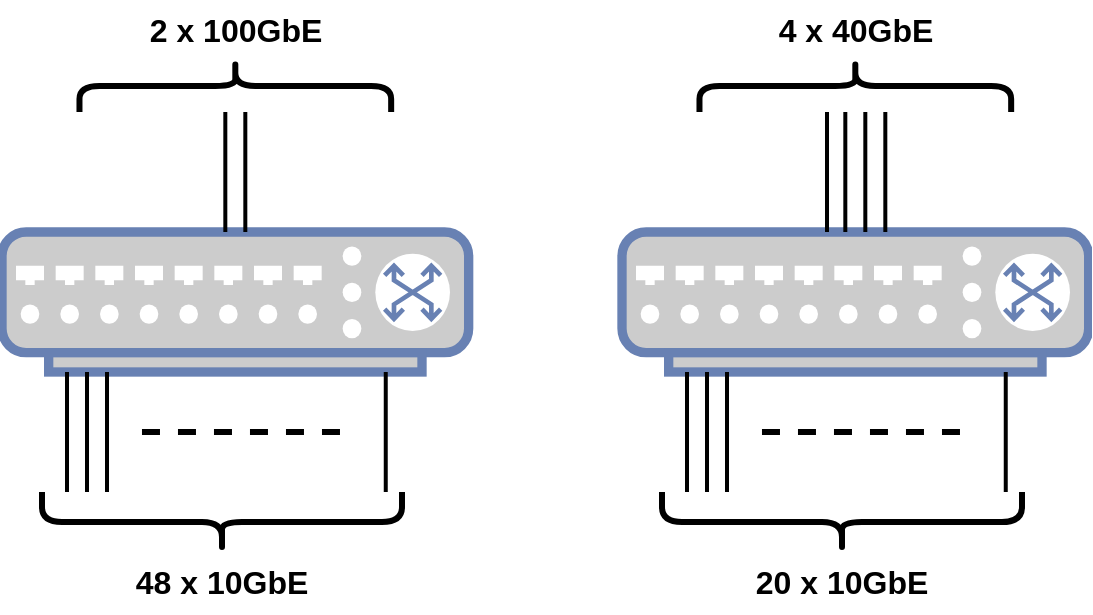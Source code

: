<mxfile version="15.4.3" type="github">
  <diagram id="KT7TZhTXX3F75whLfT0x" name="Page-1">
    <mxGraphModel dx="1426" dy="795" grid="1" gridSize="10" guides="1" tooltips="1" connect="1" arrows="1" fold="1" page="1" pageScale="1" pageWidth="850" pageHeight="1100" math="0" shadow="0">
      <root>
        <mxCell id="0" />
        <mxCell id="1" parent="0" />
        <mxCell id="IfeFI1Sg80yyJUzuPV6Q-30" value="" style="group" parent="1" vertex="1" connectable="0">
          <mxGeometry x="110" y="114.03" width="233.33" height="305.97" as="geometry" />
        </mxCell>
        <mxCell id="IfeFI1Sg80yyJUzuPV6Q-1" value="" style="fontColor=#0066CC;verticalAlign=top;verticalLabelPosition=bottom;labelPosition=center;align=center;html=1;outlineConnect=0;fillColor=#CCCCCC;strokeColor=#6881B3;gradientColor=none;gradientDirection=north;strokeWidth=2;shape=mxgraph.networks.switch;" parent="IfeFI1Sg80yyJUzuPV6Q-30" vertex="1">
          <mxGeometry y="115.97" width="233.33" height="70" as="geometry" />
        </mxCell>
        <mxCell id="IfeFI1Sg80yyJUzuPV6Q-3" value="" style="line;strokeWidth=2;html=1;direction=south;" parent="IfeFI1Sg80yyJUzuPV6Q-30" vertex="1">
          <mxGeometry x="30" y="185.97" width="5" height="60" as="geometry" />
        </mxCell>
        <mxCell id="IfeFI1Sg80yyJUzuPV6Q-5" value="" style="line;strokeWidth=2;html=1;direction=south;" parent="IfeFI1Sg80yyJUzuPV6Q-30" vertex="1">
          <mxGeometry x="40" y="185.97" width="5" height="60" as="geometry" />
        </mxCell>
        <mxCell id="IfeFI1Sg80yyJUzuPV6Q-6" value="" style="line;strokeWidth=2;html=1;direction=south;" parent="IfeFI1Sg80yyJUzuPV6Q-30" vertex="1">
          <mxGeometry x="50" y="185.97" width="5" height="60" as="geometry" />
        </mxCell>
        <mxCell id="IfeFI1Sg80yyJUzuPV6Q-7" value="" style="line;strokeWidth=2;html=1;direction=south;" parent="IfeFI1Sg80yyJUzuPV6Q-30" vertex="1">
          <mxGeometry x="190" y="185.97" width="3.75" height="60" as="geometry" />
        </mxCell>
        <mxCell id="IfeFI1Sg80yyJUzuPV6Q-8" value="" style="shape=curlyBracket;whiteSpace=wrap;html=1;rounded=1;strokeWidth=3;direction=north;" parent="IfeFI1Sg80yyJUzuPV6Q-30" vertex="1">
          <mxGeometry x="20" y="245.97" width="180" height="30" as="geometry" />
        </mxCell>
        <mxCell id="IfeFI1Sg80yyJUzuPV6Q-9" value="&lt;font style=&quot;font-size: 16px&quot;&gt;&lt;b&gt;48 x 10GbE&lt;/b&gt;&lt;/font&gt;" style="text;html=1;strokeColor=none;fillColor=none;align=center;verticalAlign=middle;whiteSpace=wrap;rounded=0;" parent="IfeFI1Sg80yyJUzuPV6Q-30" vertex="1">
          <mxGeometry x="60" y="275.97" width="100" height="30" as="geometry" />
        </mxCell>
        <mxCell id="IfeFI1Sg80yyJUzuPV6Q-11" value="" style="line;strokeWidth=2;html=1;direction=south;" parent="IfeFI1Sg80yyJUzuPV6Q-30" vertex="1">
          <mxGeometry x="109.16" y="55.97" width="5" height="60" as="geometry" />
        </mxCell>
        <mxCell id="IfeFI1Sg80yyJUzuPV6Q-12" value="" style="line;strokeWidth=2;html=1;direction=south;" parent="IfeFI1Sg80yyJUzuPV6Q-30" vertex="1">
          <mxGeometry x="119.16" y="55.97" width="5" height="60" as="geometry" />
        </mxCell>
        <mxCell id="IfeFI1Sg80yyJUzuPV6Q-13" value="" style="shape=curlyBracket;whiteSpace=wrap;html=1;rounded=1;strokeWidth=3;direction=south;size=0.5;" parent="IfeFI1Sg80yyJUzuPV6Q-30" vertex="1">
          <mxGeometry x="38.74" y="30" width="155.84" height="25.97" as="geometry" />
        </mxCell>
        <mxCell id="IfeFI1Sg80yyJUzuPV6Q-14" value="&lt;font style=&quot;font-size: 16px&quot;&gt;&lt;b&gt;2 x 100GbE&lt;/b&gt;&lt;/font&gt;" style="text;html=1;strokeColor=none;fillColor=none;align=center;verticalAlign=middle;whiteSpace=wrap;rounded=0;" parent="IfeFI1Sg80yyJUzuPV6Q-30" vertex="1">
          <mxGeometry x="66.66" width="100" height="30" as="geometry" />
        </mxCell>
        <mxCell id="IfeFI1Sg80yyJUzuPV6Q-17" value="" style="line;strokeWidth=3;html=1;fontSize=16;dashed=1;" parent="IfeFI1Sg80yyJUzuPV6Q-30" vertex="1">
          <mxGeometry x="69.99" y="212.74" width="103.34" height="6.46" as="geometry" />
        </mxCell>
        <mxCell id="IfeFI1Sg80yyJUzuPV6Q-46" value="" style="group" parent="1" vertex="1" connectable="0">
          <mxGeometry x="420" y="114.03" width="233.33" height="305.97" as="geometry" />
        </mxCell>
        <mxCell id="IfeFI1Sg80yyJUzuPV6Q-32" value="" style="fontColor=#0066CC;verticalAlign=top;verticalLabelPosition=bottom;labelPosition=center;align=center;html=1;outlineConnect=0;fillColor=#CCCCCC;strokeColor=#6881B3;gradientColor=none;gradientDirection=north;strokeWidth=2;shape=mxgraph.networks.switch;" parent="IfeFI1Sg80yyJUzuPV6Q-46" vertex="1">
          <mxGeometry y="115.97" width="233.33" height="70" as="geometry" />
        </mxCell>
        <mxCell id="IfeFI1Sg80yyJUzuPV6Q-33" value="" style="line;strokeWidth=2;html=1;direction=south;" parent="IfeFI1Sg80yyJUzuPV6Q-46" vertex="1">
          <mxGeometry x="30" y="185.97" width="5" height="60" as="geometry" />
        </mxCell>
        <mxCell id="IfeFI1Sg80yyJUzuPV6Q-34" value="" style="line;strokeWidth=2;html=1;direction=south;" parent="IfeFI1Sg80yyJUzuPV6Q-46" vertex="1">
          <mxGeometry x="40" y="185.97" width="5" height="60" as="geometry" />
        </mxCell>
        <mxCell id="IfeFI1Sg80yyJUzuPV6Q-35" value="" style="line;strokeWidth=2;html=1;direction=south;" parent="IfeFI1Sg80yyJUzuPV6Q-46" vertex="1">
          <mxGeometry x="50" y="185.97" width="5" height="60" as="geometry" />
        </mxCell>
        <mxCell id="IfeFI1Sg80yyJUzuPV6Q-36" value="" style="line;strokeWidth=2;html=1;direction=south;" parent="IfeFI1Sg80yyJUzuPV6Q-46" vertex="1">
          <mxGeometry x="190" y="185.97" width="3.75" height="60" as="geometry" />
        </mxCell>
        <mxCell id="IfeFI1Sg80yyJUzuPV6Q-37" value="" style="shape=curlyBracket;whiteSpace=wrap;html=1;rounded=1;strokeWidth=3;direction=north;" parent="IfeFI1Sg80yyJUzuPV6Q-46" vertex="1">
          <mxGeometry x="20" y="245.97" width="180" height="30" as="geometry" />
        </mxCell>
        <mxCell id="IfeFI1Sg80yyJUzuPV6Q-38" value="&lt;font style=&quot;font-size: 16px&quot;&gt;&lt;b&gt;20 x 10GbE&lt;/b&gt;&lt;/font&gt;" style="text;html=1;strokeColor=none;fillColor=none;align=center;verticalAlign=middle;whiteSpace=wrap;rounded=0;" parent="IfeFI1Sg80yyJUzuPV6Q-46" vertex="1">
          <mxGeometry x="60" y="275.97" width="100" height="30" as="geometry" />
        </mxCell>
        <mxCell id="IfeFI1Sg80yyJUzuPV6Q-39" value="" style="line;strokeWidth=2;html=1;direction=south;" parent="IfeFI1Sg80yyJUzuPV6Q-46" vertex="1">
          <mxGeometry x="109.16" y="55.97" width="5" height="60" as="geometry" />
        </mxCell>
        <mxCell id="IfeFI1Sg80yyJUzuPV6Q-40" value="" style="line;strokeWidth=2;html=1;direction=south;" parent="IfeFI1Sg80yyJUzuPV6Q-46" vertex="1">
          <mxGeometry x="119.16" y="55.97" width="5" height="60" as="geometry" />
        </mxCell>
        <mxCell id="IfeFI1Sg80yyJUzuPV6Q-41" value="" style="shape=curlyBracket;whiteSpace=wrap;html=1;rounded=1;strokeWidth=3;direction=south;size=0.5;" parent="IfeFI1Sg80yyJUzuPV6Q-46" vertex="1">
          <mxGeometry x="38.74" y="30" width="155.84" height="25.97" as="geometry" />
        </mxCell>
        <mxCell id="IfeFI1Sg80yyJUzuPV6Q-42" value="&lt;font style=&quot;font-size: 16px&quot;&gt;&lt;b&gt;4 x 40GbE&lt;/b&gt;&lt;/font&gt;" style="text;html=1;strokeColor=none;fillColor=none;align=center;verticalAlign=middle;whiteSpace=wrap;rounded=0;" parent="IfeFI1Sg80yyJUzuPV6Q-46" vertex="1">
          <mxGeometry x="66.66" width="100" height="30" as="geometry" />
        </mxCell>
        <mxCell id="IfeFI1Sg80yyJUzuPV6Q-43" value="" style="line;strokeWidth=3;html=1;fontSize=16;dashed=1;" parent="IfeFI1Sg80yyJUzuPV6Q-46" vertex="1">
          <mxGeometry x="69.99" y="212.74" width="103.34" height="6.46" as="geometry" />
        </mxCell>
        <mxCell id="IfeFI1Sg80yyJUzuPV6Q-44" value="" style="line;strokeWidth=2;html=1;direction=south;" parent="IfeFI1Sg80yyJUzuPV6Q-46" vertex="1">
          <mxGeometry x="129.16" y="55.97" width="5" height="60" as="geometry" />
        </mxCell>
        <mxCell id="IfeFI1Sg80yyJUzuPV6Q-45" value="" style="line;strokeWidth=2;html=1;direction=south;" parent="IfeFI1Sg80yyJUzuPV6Q-46" vertex="1">
          <mxGeometry x="100" y="55.97" width="5" height="60" as="geometry" />
        </mxCell>
      </root>
    </mxGraphModel>
  </diagram>
</mxfile>
